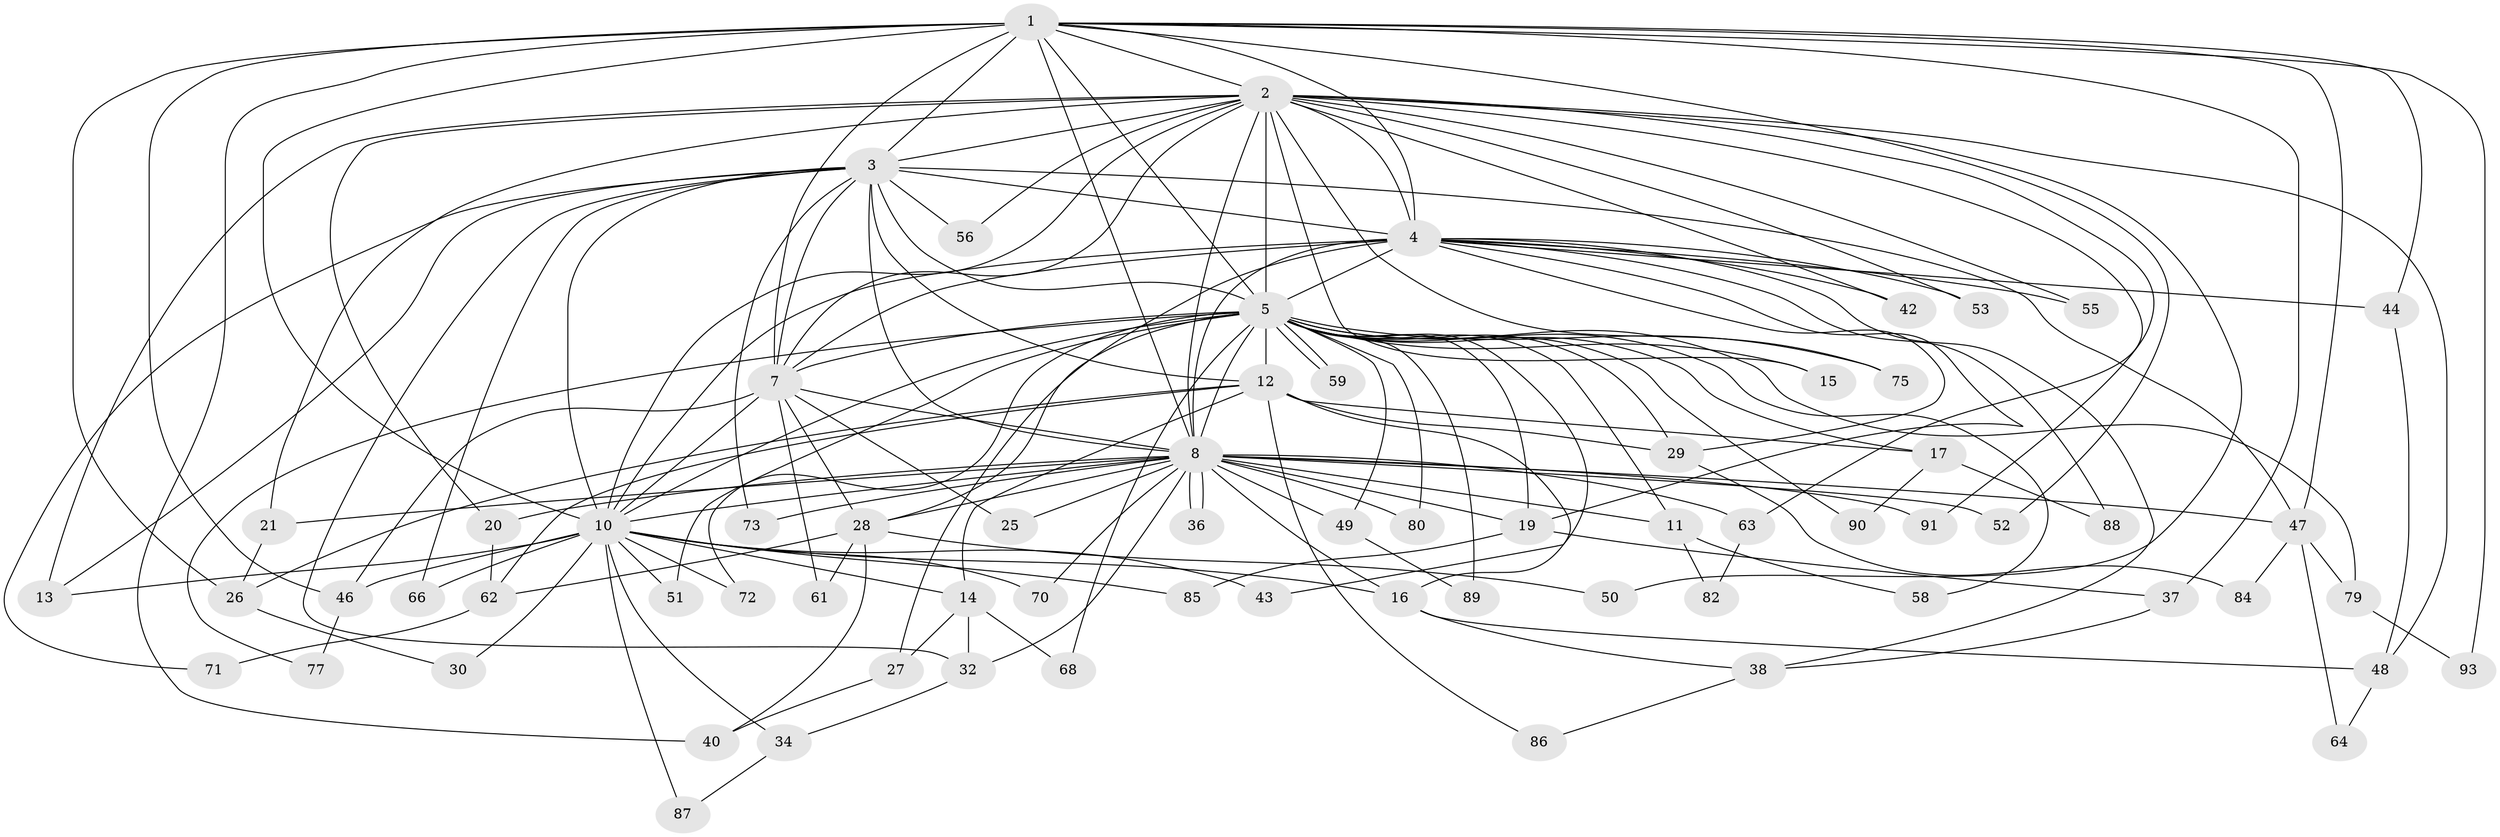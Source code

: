 // original degree distribution, {16: 0.03225806451612903, 17: 0.021505376344086023, 18: 0.010752688172043012, 24: 0.010752688172043012, 15: 0.010752688172043012, 29: 0.010752688172043012, 25: 0.010752688172043012, 4: 0.13978494623655913, 11: 0.010752688172043012, 3: 0.17204301075268819, 2: 0.5376344086021505, 5: 0.010752688172043012, 7: 0.010752688172043012, 6: 0.010752688172043012}
// Generated by graph-tools (version 1.1) at 2025/10/02/27/25 16:10:58]
// undirected, 69 vertices, 163 edges
graph export_dot {
graph [start="1"]
  node [color=gray90,style=filled];
  1 [super="+31"];
  2 [super="+9"];
  3 [super="+33"];
  4 [super="+24"];
  5 [super="+6"];
  7 [super="+18"];
  8 [super="+54"];
  10 [super="+45"];
  11;
  12 [super="+69"];
  13;
  14 [super="+22"];
  15;
  16 [super="+41"];
  17 [super="+83"];
  19 [super="+23"];
  20;
  21 [super="+92"];
  25;
  26;
  27;
  28 [super="+35"];
  29 [super="+60"];
  30;
  32 [super="+39"];
  34;
  36 [super="+81"];
  37;
  38 [super="+57"];
  40 [super="+78"];
  42;
  43;
  44;
  46 [super="+65"];
  47 [super="+74"];
  48 [super="+76"];
  49;
  50;
  51;
  52;
  53;
  55;
  56;
  58;
  59;
  61;
  62 [super="+67"];
  63;
  64;
  66;
  68;
  70;
  71;
  72;
  73;
  75;
  77;
  79;
  80;
  82;
  84;
  85;
  86;
  87;
  88;
  89;
  90;
  91;
  93;
  1 -- 2 [weight=2];
  1 -- 3;
  1 -- 4;
  1 -- 5 [weight=3];
  1 -- 7;
  1 -- 8;
  1 -- 10;
  1 -- 26;
  1 -- 37;
  1 -- 44;
  1 -- 52;
  1 -- 93;
  1 -- 40;
  1 -- 46;
  1 -- 47;
  2 -- 3 [weight=2];
  2 -- 4 [weight=3];
  2 -- 5 [weight=4];
  2 -- 7 [weight=2];
  2 -- 8 [weight=2];
  2 -- 10 [weight=2];
  2 -- 13;
  2 -- 15;
  2 -- 42;
  2 -- 48;
  2 -- 55;
  2 -- 56;
  2 -- 63;
  2 -- 75;
  2 -- 50;
  2 -- 20;
  2 -- 21;
  2 -- 53;
  2 -- 91;
  3 -- 4;
  3 -- 5 [weight=2];
  3 -- 7;
  3 -- 8;
  3 -- 10;
  3 -- 12;
  3 -- 56;
  3 -- 66;
  3 -- 71;
  3 -- 73;
  3 -- 13;
  3 -- 32;
  3 -- 47;
  4 -- 5 [weight=2];
  4 -- 7;
  4 -- 8;
  4 -- 10;
  4 -- 27;
  4 -- 38;
  4 -- 42;
  4 -- 53;
  4 -- 55;
  4 -- 88;
  4 -- 19;
  4 -- 44;
  4 -- 29;
  5 -- 7 [weight=2];
  5 -- 8 [weight=2];
  5 -- 10 [weight=2];
  5 -- 11;
  5 -- 19;
  5 -- 29;
  5 -- 43;
  5 -- 58;
  5 -- 59;
  5 -- 59;
  5 -- 68;
  5 -- 72;
  5 -- 75;
  5 -- 77;
  5 -- 79;
  5 -- 80;
  5 -- 89;
  5 -- 12;
  5 -- 15;
  5 -- 17 [weight=2];
  5 -- 90;
  5 -- 49;
  5 -- 51;
  5 -- 28;
  7 -- 8;
  7 -- 10 [weight=3];
  7 -- 25;
  7 -- 28;
  7 -- 46;
  7 -- 61;
  8 -- 10;
  8 -- 11;
  8 -- 19;
  8 -- 20;
  8 -- 21;
  8 -- 25;
  8 -- 28;
  8 -- 32;
  8 -- 36 [weight=2];
  8 -- 36;
  8 -- 47;
  8 -- 49;
  8 -- 52;
  8 -- 63;
  8 -- 70;
  8 -- 73;
  8 -- 91;
  8 -- 80;
  8 -- 16;
  10 -- 13;
  10 -- 14 [weight=2];
  10 -- 16;
  10 -- 30;
  10 -- 34;
  10 -- 43;
  10 -- 51;
  10 -- 66;
  10 -- 70;
  10 -- 72;
  10 -- 85;
  10 -- 87;
  10 -- 46;
  11 -- 58;
  11 -- 82;
  12 -- 14;
  12 -- 16;
  12 -- 17;
  12 -- 26;
  12 -- 29;
  12 -- 86;
  12 -- 62;
  14 -- 32;
  14 -- 27;
  14 -- 68;
  16 -- 38;
  16 -- 48;
  17 -- 88;
  17 -- 90;
  19 -- 37;
  19 -- 85;
  20 -- 62;
  21 -- 26;
  26 -- 30;
  27 -- 40;
  28 -- 40;
  28 -- 50;
  28 -- 61;
  28 -- 62;
  29 -- 84;
  32 -- 34;
  34 -- 87;
  37 -- 38;
  38 -- 86;
  44 -- 48;
  46 -- 77;
  47 -- 64;
  47 -- 79;
  47 -- 84;
  48 -- 64;
  49 -- 89;
  62 -- 71;
  63 -- 82;
  79 -- 93;
}
